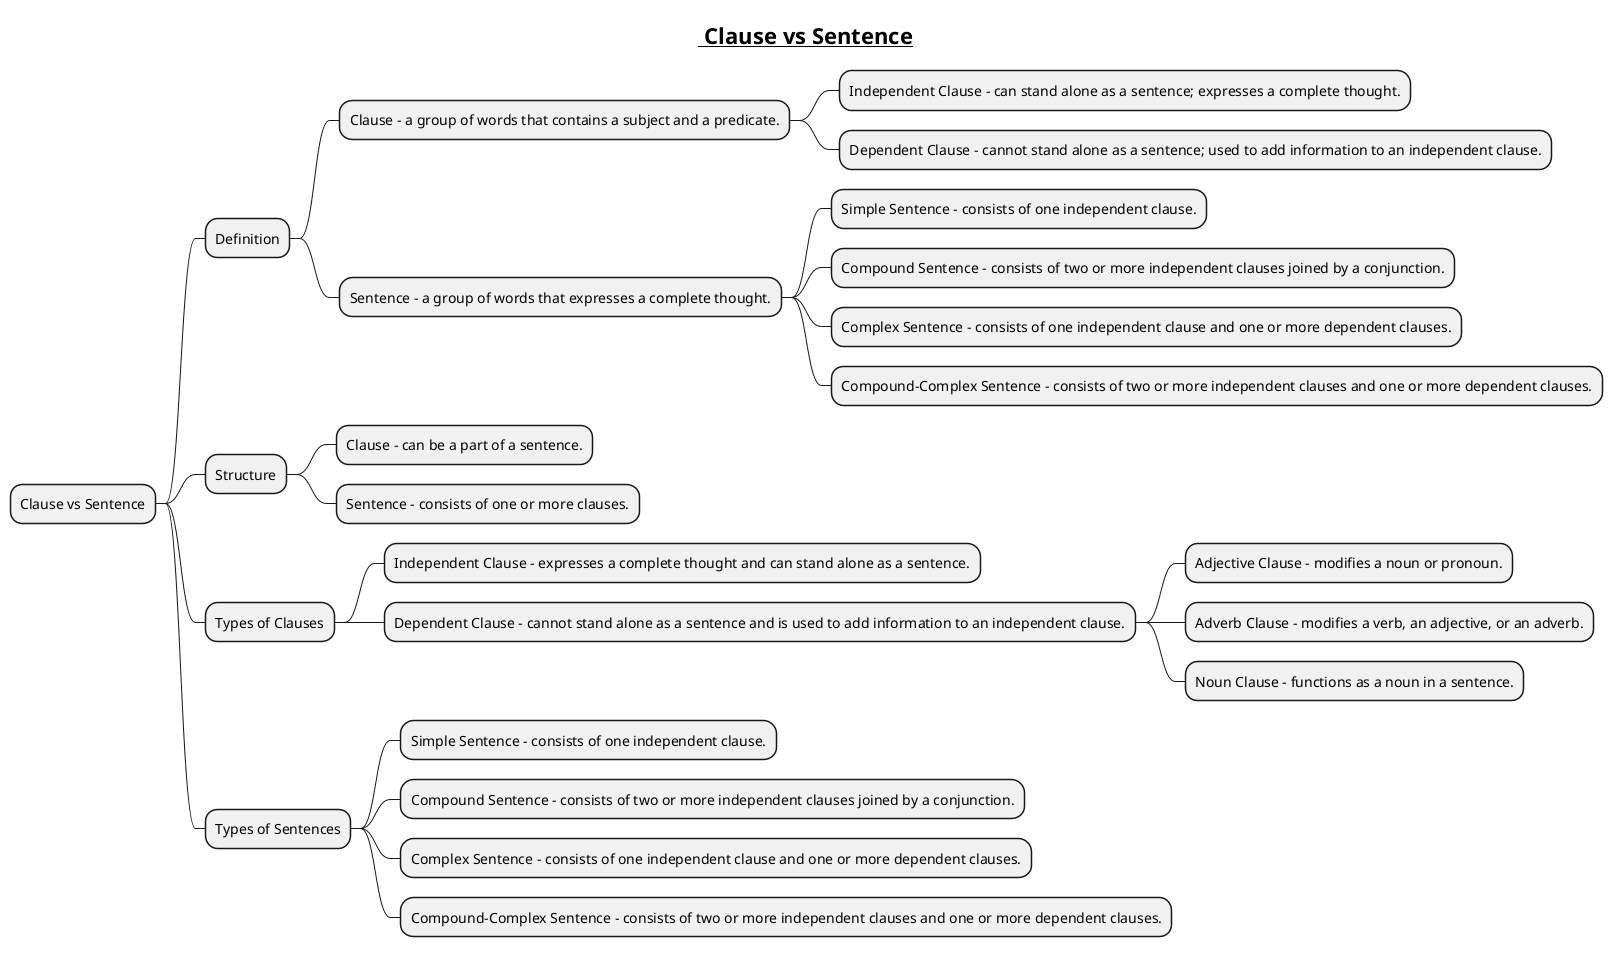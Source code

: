 @startmindmap
title =__ Clause vs Sentence__

* Clause vs Sentence
** Definition
*** Clause - a group of words that contains a subject and a predicate.
**** Independent Clause - can stand alone as a sentence; expresses a complete thought.
**** Dependent Clause - cannot stand alone as a sentence; used to add information to an independent clause.
*** Sentence - a group of words that expresses a complete thought.
**** Simple Sentence - consists of one independent clause.
**** Compound Sentence - consists of two or more independent clauses joined by a conjunction.
**** Complex Sentence - consists of one independent clause and one or more dependent clauses.
**** Compound-Complex Sentence - consists of two or more independent clauses and one or more dependent clauses.
** Structure
*** Clause - can be a part of a sentence.
*** Sentence - consists of one or more clauses.
** Types of Clauses
*** Independent Clause - expresses a complete thought and can stand alone as a sentence.
*** Dependent Clause - cannot stand alone as a sentence and is used to add information to an independent clause.
**** Adjective Clause - modifies a noun or pronoun.
**** Adverb Clause - modifies a verb, an adjective, or an adverb.
**** Noun Clause - functions as a noun in a sentence.
** Types of Sentences
*** Simple Sentence - consists of one independent clause.
*** Compound Sentence - consists of two or more independent clauses joined by a conjunction.
*** Complex Sentence - consists of one independent clause and one or more dependent clauses.
*** Compound-Complex Sentence - consists of two or more independent clauses and one or more dependent clauses.
@endmindmap
